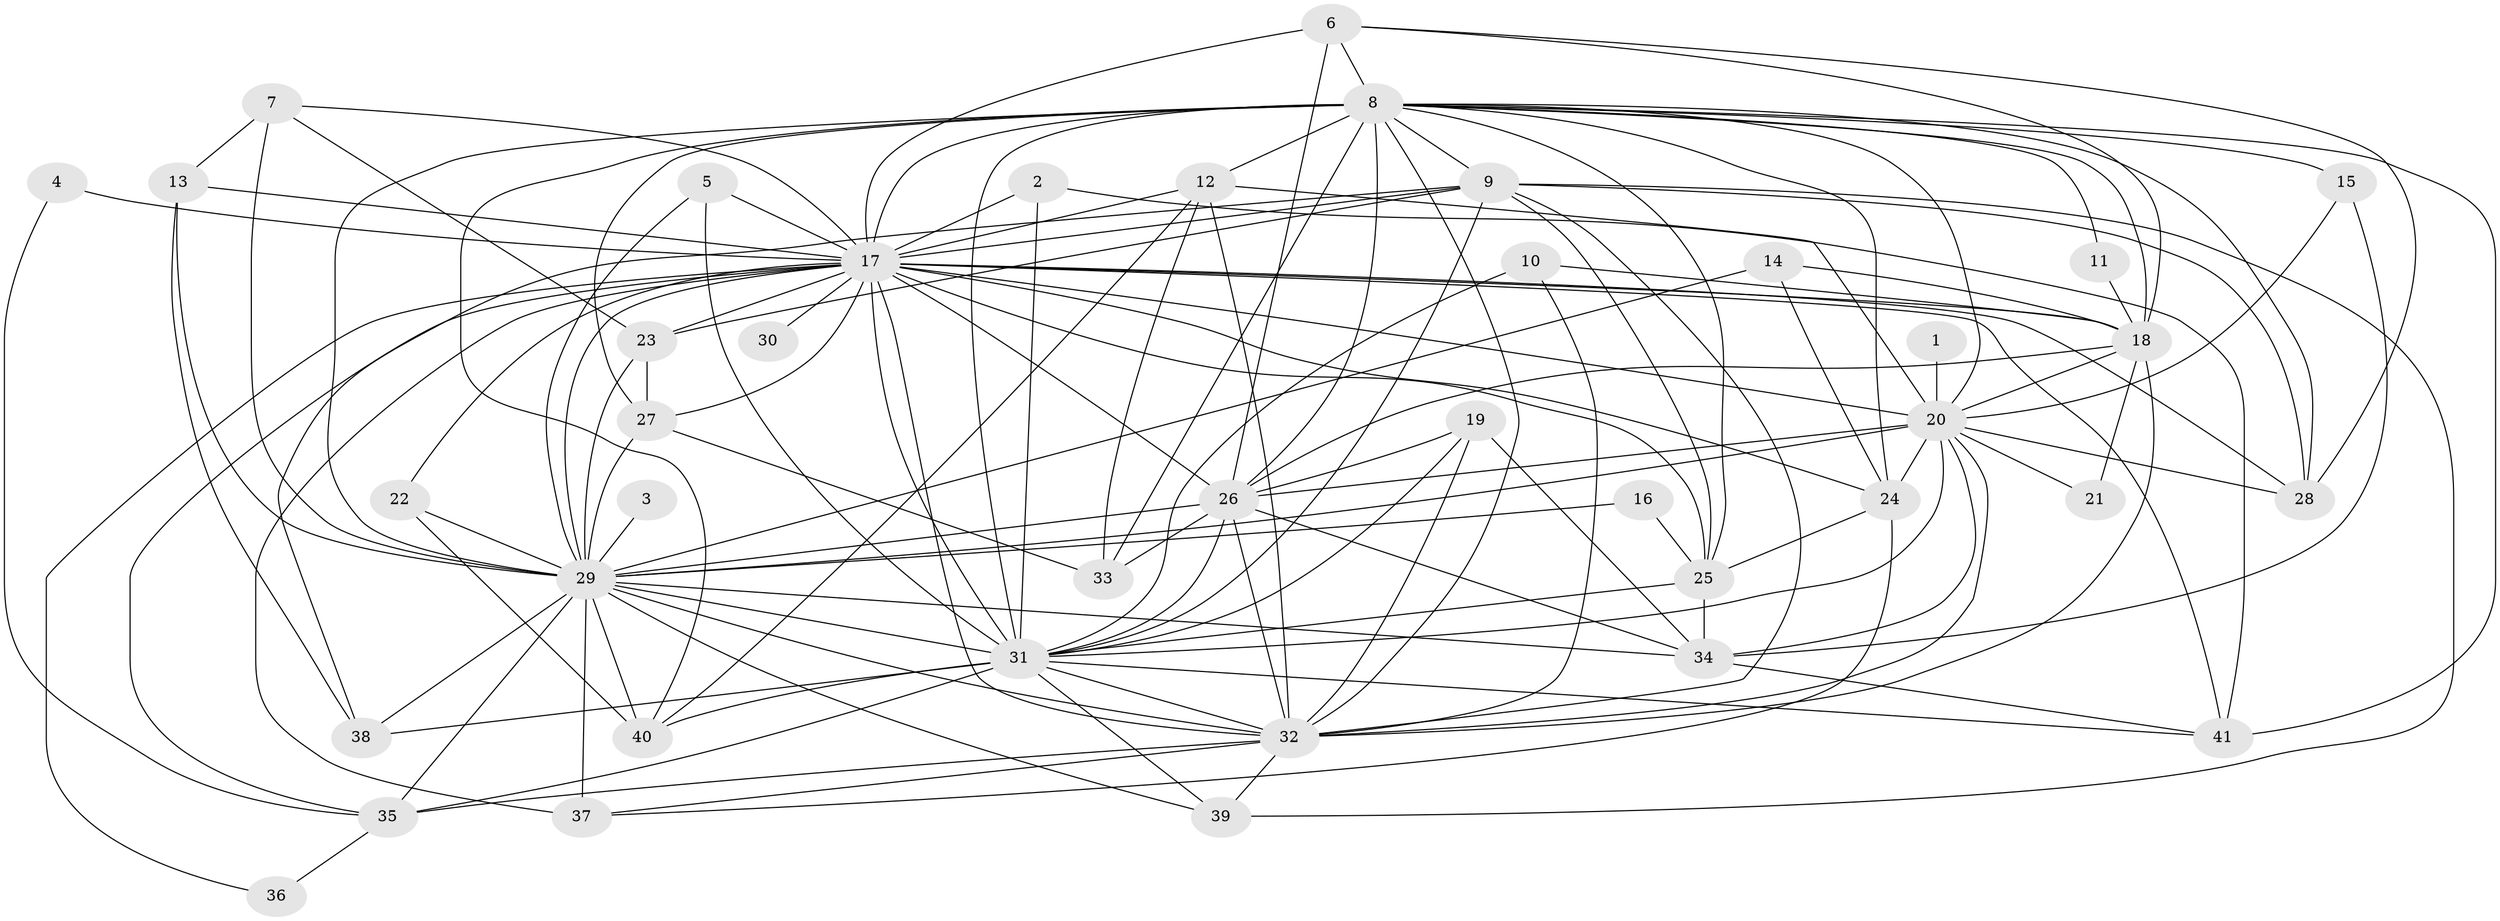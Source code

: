 // original degree distribution, {14: 0.007352941176470588, 15: 0.007352941176470588, 20: 0.007352941176470588, 27: 0.014705882352941176, 35: 0.007352941176470588, 22: 0.014705882352941176, 17: 0.007352941176470588, 36: 0.007352941176470588, 8: 0.022058823529411766, 3: 0.20588235294117646, 5: 0.051470588235294115, 9: 0.014705882352941176, 2: 0.5441176470588235, 6: 0.007352941176470588, 4: 0.08088235294117647}
// Generated by graph-tools (version 1.1) at 2025/36/03/04/25 23:36:31]
// undirected, 41 vertices, 131 edges
graph export_dot {
  node [color=gray90,style=filled];
  1;
  2;
  3;
  4;
  5;
  6;
  7;
  8;
  9;
  10;
  11;
  12;
  13;
  14;
  15;
  16;
  17;
  18;
  19;
  20;
  21;
  22;
  23;
  24;
  25;
  26;
  27;
  28;
  29;
  30;
  31;
  32;
  33;
  34;
  35;
  36;
  37;
  38;
  39;
  40;
  41;
  1 -- 20 [weight=1.0];
  2 -- 17 [weight=1.0];
  2 -- 31 [weight=1.0];
  2 -- 41 [weight=1.0];
  3 -- 29 [weight=1.0];
  4 -- 17 [weight=1.0];
  4 -- 35 [weight=1.0];
  5 -- 17 [weight=1.0];
  5 -- 29 [weight=1.0];
  5 -- 31 [weight=1.0];
  6 -- 8 [weight=1.0];
  6 -- 17 [weight=2.0];
  6 -- 18 [weight=1.0];
  6 -- 26 [weight=1.0];
  6 -- 28 [weight=1.0];
  7 -- 13 [weight=1.0];
  7 -- 17 [weight=1.0];
  7 -- 23 [weight=1.0];
  7 -- 29 [weight=1.0];
  8 -- 9 [weight=2.0];
  8 -- 11 [weight=1.0];
  8 -- 12 [weight=1.0];
  8 -- 15 [weight=3.0];
  8 -- 17 [weight=9.0];
  8 -- 18 [weight=1.0];
  8 -- 20 [weight=3.0];
  8 -- 24 [weight=2.0];
  8 -- 25 [weight=2.0];
  8 -- 26 [weight=4.0];
  8 -- 27 [weight=2.0];
  8 -- 28 [weight=2.0];
  8 -- 29 [weight=3.0];
  8 -- 31 [weight=4.0];
  8 -- 32 [weight=3.0];
  8 -- 33 [weight=1.0];
  8 -- 40 [weight=1.0];
  8 -- 41 [weight=2.0];
  9 -- 17 [weight=1.0];
  9 -- 23 [weight=1.0];
  9 -- 25 [weight=1.0];
  9 -- 28 [weight=1.0];
  9 -- 31 [weight=1.0];
  9 -- 32 [weight=1.0];
  9 -- 38 [weight=1.0];
  9 -- 39 [weight=1.0];
  10 -- 18 [weight=1.0];
  10 -- 31 [weight=1.0];
  10 -- 32 [weight=1.0];
  11 -- 18 [weight=1.0];
  12 -- 17 [weight=1.0];
  12 -- 20 [weight=1.0];
  12 -- 32 [weight=2.0];
  12 -- 33 [weight=1.0];
  12 -- 40 [weight=1.0];
  13 -- 17 [weight=1.0];
  13 -- 29 [weight=1.0];
  13 -- 38 [weight=1.0];
  14 -- 18 [weight=1.0];
  14 -- 24 [weight=1.0];
  14 -- 29 [weight=1.0];
  15 -- 20 [weight=1.0];
  15 -- 34 [weight=1.0];
  16 -- 25 [weight=1.0];
  16 -- 29 [weight=1.0];
  17 -- 18 [weight=2.0];
  17 -- 20 [weight=3.0];
  17 -- 22 [weight=1.0];
  17 -- 23 [weight=2.0];
  17 -- 24 [weight=1.0];
  17 -- 25 [weight=3.0];
  17 -- 26 [weight=2.0];
  17 -- 27 [weight=1.0];
  17 -- 28 [weight=2.0];
  17 -- 29 [weight=5.0];
  17 -- 30 [weight=1.0];
  17 -- 31 [weight=2.0];
  17 -- 32 [weight=3.0];
  17 -- 35 [weight=2.0];
  17 -- 36 [weight=1.0];
  17 -- 37 [weight=3.0];
  17 -- 41 [weight=1.0];
  18 -- 20 [weight=1.0];
  18 -- 21 [weight=1.0];
  18 -- 26 [weight=1.0];
  18 -- 32 [weight=1.0];
  19 -- 26 [weight=1.0];
  19 -- 31 [weight=1.0];
  19 -- 32 [weight=2.0];
  19 -- 34 [weight=1.0];
  20 -- 21 [weight=1.0];
  20 -- 24 [weight=1.0];
  20 -- 26 [weight=2.0];
  20 -- 28 [weight=1.0];
  20 -- 29 [weight=1.0];
  20 -- 31 [weight=2.0];
  20 -- 32 [weight=1.0];
  20 -- 34 [weight=1.0];
  22 -- 29 [weight=1.0];
  22 -- 40 [weight=1.0];
  23 -- 27 [weight=1.0];
  23 -- 29 [weight=2.0];
  24 -- 25 [weight=1.0];
  24 -- 37 [weight=2.0];
  25 -- 31 [weight=1.0];
  25 -- 34 [weight=1.0];
  26 -- 29 [weight=1.0];
  26 -- 31 [weight=1.0];
  26 -- 32 [weight=2.0];
  26 -- 33 [weight=2.0];
  26 -- 34 [weight=1.0];
  27 -- 29 [weight=2.0];
  27 -- 33 [weight=1.0];
  29 -- 31 [weight=4.0];
  29 -- 32 [weight=4.0];
  29 -- 34 [weight=1.0];
  29 -- 35 [weight=1.0];
  29 -- 37 [weight=1.0];
  29 -- 38 [weight=1.0];
  29 -- 39 [weight=1.0];
  29 -- 40 [weight=1.0];
  31 -- 32 [weight=2.0];
  31 -- 35 [weight=2.0];
  31 -- 38 [weight=1.0];
  31 -- 39 [weight=1.0];
  31 -- 40 [weight=1.0];
  31 -- 41 [weight=1.0];
  32 -- 35 [weight=1.0];
  32 -- 37 [weight=1.0];
  32 -- 39 [weight=1.0];
  34 -- 41 [weight=1.0];
  35 -- 36 [weight=1.0];
}
